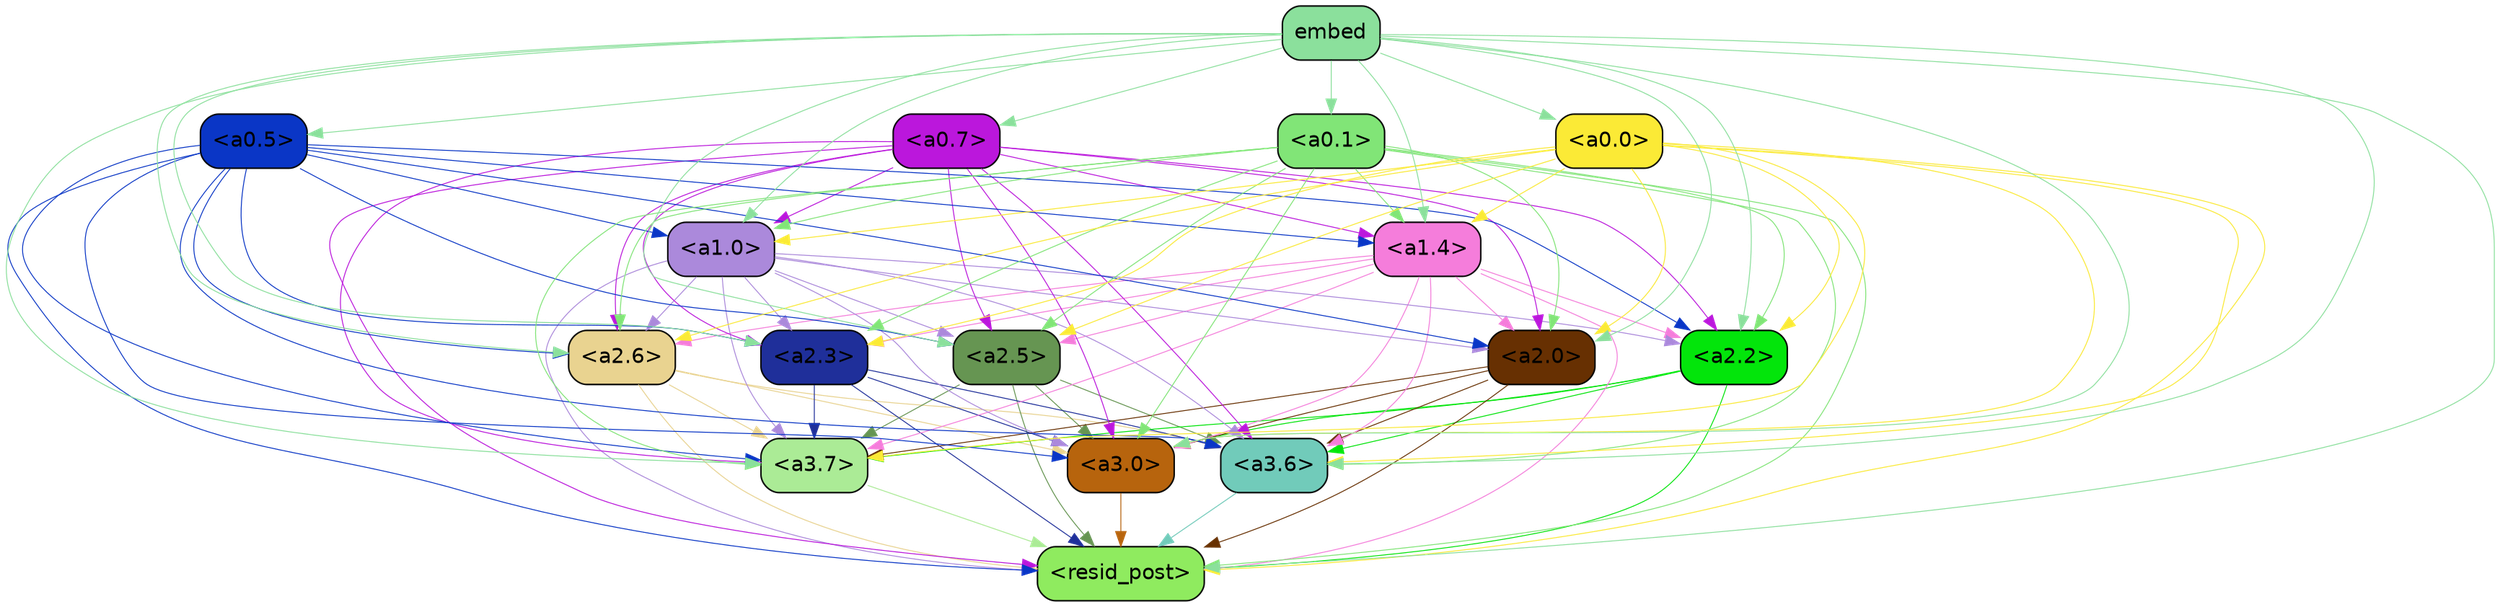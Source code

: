 strict digraph "" {
	graph [bgcolor=transparent,
		layout=dot,
		overlap=false,
		splines=true
	];
	"<a3.7>"	[color=black,
		fillcolor="#abeb96",
		fontname=Helvetica,
		shape=box,
		style="filled, rounded"];
	"<resid_post>"	[color=black,
		fillcolor="#8feb5f",
		fontname=Helvetica,
		shape=box,
		style="filled, rounded"];
	"<a3.7>" -> "<resid_post>"	[color="#abeb96",
		penwidth=0.6];
	"<a3.6>"	[color=black,
		fillcolor="#71cbba",
		fontname=Helvetica,
		shape=box,
		style="filled, rounded"];
	"<a3.6>" -> "<resid_post>"	[color="#71cbba",
		penwidth=0.6];
	"<a3.0>"	[color=black,
		fillcolor="#b7640d",
		fontname=Helvetica,
		shape=box,
		style="filled, rounded"];
	"<a3.0>" -> "<resid_post>"	[color="#b7640d",
		penwidth=0.6];
	"<a2.6>"	[color=black,
		fillcolor="#e9d390",
		fontname=Helvetica,
		shape=box,
		style="filled, rounded"];
	"<a2.6>" -> "<a3.7>"	[color="#e9d390",
		penwidth=0.6];
	"<a2.6>" -> "<resid_post>"	[color="#e9d390",
		penwidth=0.6];
	"<a2.6>" -> "<a3.6>"	[color="#e9d390",
		penwidth=0.6];
	"<a2.6>" -> "<a3.0>"	[color="#e9d390",
		penwidth=0.6];
	"<a2.5>"	[color=black,
		fillcolor="#669552",
		fontname=Helvetica,
		shape=box,
		style="filled, rounded"];
	"<a2.5>" -> "<a3.7>"	[color="#669552",
		penwidth=0.6];
	"<a2.5>" -> "<resid_post>"	[color="#669552",
		penwidth=0.6];
	"<a2.5>" -> "<a3.6>"	[color="#669552",
		penwidth=0.6];
	"<a2.5>" -> "<a3.0>"	[color="#669552",
		penwidth=0.6];
	"<a2.3>"	[color=black,
		fillcolor="#1f2f9a",
		fontname=Helvetica,
		shape=box,
		style="filled, rounded"];
	"<a2.3>" -> "<a3.7>"	[color="#1f2f9a",
		penwidth=0.6];
	"<a2.3>" -> "<resid_post>"	[color="#1f2f9a",
		penwidth=0.6];
	"<a2.3>" -> "<a3.6>"	[color="#1f2f9a",
		penwidth=0.6];
	"<a2.3>" -> "<a3.0>"	[color="#1f2f9a",
		penwidth=0.6];
	"<a2.2>"	[color=black,
		fillcolor="#03e50b",
		fontname=Helvetica,
		shape=box,
		style="filled, rounded"];
	"<a2.2>" -> "<a3.7>"	[color="#03e50b",
		penwidth=0.6];
	"<a2.2>" -> "<resid_post>"	[color="#03e50b",
		penwidth=0.6];
	"<a2.2>" -> "<a3.6>"	[color="#03e50b",
		penwidth=0.6];
	"<a2.2>" -> "<a3.0>"	[color="#03e50b",
		penwidth=0.6];
	"<a2.0>"	[color=black,
		fillcolor="#673002",
		fontname=Helvetica,
		shape=box,
		style="filled, rounded"];
	"<a2.0>" -> "<a3.7>"	[color="#673002",
		penwidth=0.6];
	"<a2.0>" -> "<resid_post>"	[color="#673002",
		penwidth=0.6];
	"<a2.0>" -> "<a3.6>"	[color="#673002",
		penwidth=0.6];
	"<a2.0>" -> "<a3.0>"	[color="#673002",
		penwidth=0.6];
	"<a1.4>"	[color=black,
		fillcolor="#f57ddb",
		fontname=Helvetica,
		shape=box,
		style="filled, rounded"];
	"<a1.4>" -> "<a3.7>"	[color="#f57ddb",
		penwidth=0.6];
	"<a1.4>" -> "<resid_post>"	[color="#f57ddb",
		penwidth=0.6];
	"<a1.4>" -> "<a3.6>"	[color="#f57ddb",
		penwidth=0.6];
	"<a1.4>" -> "<a3.0>"	[color="#f57ddb",
		penwidth=0.6];
	"<a1.4>" -> "<a2.6>"	[color="#f57ddb",
		penwidth=0.6];
	"<a1.4>" -> "<a2.5>"	[color="#f57ddb",
		penwidth=0.6];
	"<a1.4>" -> "<a2.3>"	[color="#f57ddb",
		penwidth=0.6];
	"<a1.4>" -> "<a2.2>"	[color="#f57ddb",
		penwidth=0.6];
	"<a1.4>" -> "<a2.0>"	[color="#f57ddb",
		penwidth=0.6];
	"<a1.0>"	[color=black,
		fillcolor="#ab89db",
		fontname=Helvetica,
		shape=box,
		style="filled, rounded"];
	"<a1.0>" -> "<a3.7>"	[color="#ab89db",
		penwidth=0.6];
	"<a1.0>" -> "<resid_post>"	[color="#ab89db",
		penwidth=0.6];
	"<a1.0>" -> "<a3.6>"	[color="#ab89db",
		penwidth=0.6];
	"<a1.0>" -> "<a3.0>"	[color="#ab89db",
		penwidth=0.6];
	"<a1.0>" -> "<a2.6>"	[color="#ab89db",
		penwidth=0.6];
	"<a1.0>" -> "<a2.5>"	[color="#ab89db",
		penwidth=0.6];
	"<a1.0>" -> "<a2.3>"	[color="#ab89db",
		penwidth=0.6];
	"<a1.0>" -> "<a2.2>"	[color="#ab89db",
		penwidth=0.6];
	"<a1.0>" -> "<a2.0>"	[color="#ab89db",
		penwidth=0.6];
	"<a0.7>"	[color=black,
		fillcolor="#bb17dc",
		fontname=Helvetica,
		shape=box,
		style="filled, rounded"];
	"<a0.7>" -> "<a3.7>"	[color="#bb17dc",
		penwidth=0.6];
	"<a0.7>" -> "<resid_post>"	[color="#bb17dc",
		penwidth=0.6];
	"<a0.7>" -> "<a3.6>"	[color="#bb17dc",
		penwidth=0.6];
	"<a0.7>" -> "<a3.0>"	[color="#bb17dc",
		penwidth=0.6];
	"<a0.7>" -> "<a2.6>"	[color="#bb17dc",
		penwidth=0.6];
	"<a0.7>" -> "<a2.5>"	[color="#bb17dc",
		penwidth=0.6];
	"<a0.7>" -> "<a2.3>"	[color="#bb17dc",
		penwidth=0.6];
	"<a0.7>" -> "<a2.2>"	[color="#bb17dc",
		penwidth=0.6];
	"<a0.7>" -> "<a2.0>"	[color="#bb17dc",
		penwidth=0.6];
	"<a0.7>" -> "<a1.4>"	[color="#bb17dc",
		penwidth=0.6];
	"<a0.7>" -> "<a1.0>"	[color="#bb17dc",
		penwidth=0.6];
	"<a0.5>"	[color=black,
		fillcolor="#0a36c6",
		fontname=Helvetica,
		shape=box,
		style="filled, rounded"];
	"<a0.5>" -> "<a3.7>"	[color="#0a36c6",
		penwidth=0.6];
	"<a0.5>" -> "<resid_post>"	[color="#0a36c6",
		penwidth=0.6];
	"<a0.5>" -> "<a3.6>"	[color="#0a36c6",
		penwidth=0.6];
	"<a0.5>" -> "<a3.0>"	[color="#0a36c6",
		penwidth=0.6];
	"<a0.5>" -> "<a2.6>"	[color="#0a36c6",
		penwidth=0.6];
	"<a0.5>" -> "<a2.5>"	[color="#0a36c6",
		penwidth=0.6];
	"<a0.5>" -> "<a2.3>"	[color="#0a36c6",
		penwidth=0.6];
	"<a0.5>" -> "<a2.2>"	[color="#0a36c6",
		penwidth=0.6];
	"<a0.5>" -> "<a2.0>"	[color="#0a36c6",
		penwidth=0.6];
	"<a0.5>" -> "<a1.4>"	[color="#0a36c6",
		penwidth=0.6];
	"<a0.5>" -> "<a1.0>"	[color="#0a36c6",
		penwidth=0.6];
	"<a0.1>"	[color=black,
		fillcolor="#81e577",
		fontname=Helvetica,
		shape=box,
		style="filled, rounded"];
	"<a0.1>" -> "<a3.7>"	[color="#81e577",
		penwidth=0.6];
	"<a0.1>" -> "<resid_post>"	[color="#81e577",
		penwidth=0.6];
	"<a0.1>" -> "<a3.6>"	[color="#81e577",
		penwidth=0.6];
	"<a0.1>" -> "<a3.0>"	[color="#81e577",
		penwidth=0.6];
	"<a0.1>" -> "<a2.6>"	[color="#81e577",
		penwidth=0.6];
	"<a0.1>" -> "<a2.5>"	[color="#81e577",
		penwidth=0.6];
	"<a0.1>" -> "<a2.3>"	[color="#81e577",
		penwidth=0.6];
	"<a0.1>" -> "<a2.2>"	[color="#81e577",
		penwidth=0.6];
	"<a0.1>" -> "<a2.0>"	[color="#81e577",
		penwidth=0.6];
	"<a0.1>" -> "<a1.4>"	[color="#81e577",
		penwidth=0.6];
	"<a0.1>" -> "<a1.0>"	[color="#81e577",
		penwidth=0.6];
	"<a0.0>"	[color=black,
		fillcolor="#fbea36",
		fontname=Helvetica,
		shape=box,
		style="filled, rounded"];
	"<a0.0>" -> "<a3.7>"	[color="#fbea36",
		penwidth=0.6];
	"<a0.0>" -> "<resid_post>"	[color="#fbea36",
		penwidth=0.6];
	"<a0.0>" -> "<a3.6>"	[color="#fbea36",
		penwidth=0.6];
	"<a0.0>" -> "<a3.0>"	[color="#fbea36",
		penwidth=0.6];
	"<a0.0>" -> "<a2.6>"	[color="#fbea36",
		penwidth=0.6];
	"<a0.0>" -> "<a2.5>"	[color="#fbea36",
		penwidth=0.6];
	"<a0.0>" -> "<a2.3>"	[color="#fbea36",
		penwidth=0.6];
	"<a0.0>" -> "<a2.2>"	[color="#fbea36",
		penwidth=0.6];
	"<a0.0>" -> "<a2.0>"	[color="#fbea36",
		penwidth=0.6];
	"<a0.0>" -> "<a1.4>"	[color="#fbea36",
		penwidth=0.6];
	"<a0.0>" -> "<a1.0>"	[color="#fbea36",
		penwidth=0.6];
	embed	[color=black,
		fillcolor="#8be09c",
		fontname=Helvetica,
		shape=box,
		style="filled, rounded"];
	embed -> "<a3.7>"	[color="#8be09c",
		penwidth=0.6];
	embed -> "<resid_post>"	[color="#8be09c",
		penwidth=0.6];
	embed -> "<a3.6>"	[color="#8be09c",
		penwidth=0.6];
	embed -> "<a3.0>"	[color="#8be09c",
		penwidth=0.6];
	embed -> "<a2.6>"	[color="#8be09c",
		penwidth=0.6];
	embed -> "<a2.5>"	[color="#8be09c",
		penwidth=0.6];
	embed -> "<a2.3>"	[color="#8be09c",
		penwidth=0.6];
	embed -> "<a2.2>"	[color="#8be09c",
		penwidth=0.6];
	embed -> "<a2.0>"	[color="#8be09c",
		penwidth=0.6];
	embed -> "<a1.4>"	[color="#8be09c",
		penwidth=0.6];
	embed -> "<a1.0>"	[color="#8be09c",
		penwidth=0.6];
	embed -> "<a0.7>"	[color="#8be09c",
		penwidth=0.6];
	embed -> "<a0.5>"	[color="#8be09c",
		penwidth=0.6];
	embed -> "<a0.1>"	[color="#8be09c",
		penwidth=0.6];
	embed -> "<a0.0>"	[color="#8be09c",
		penwidth=0.6];
}
